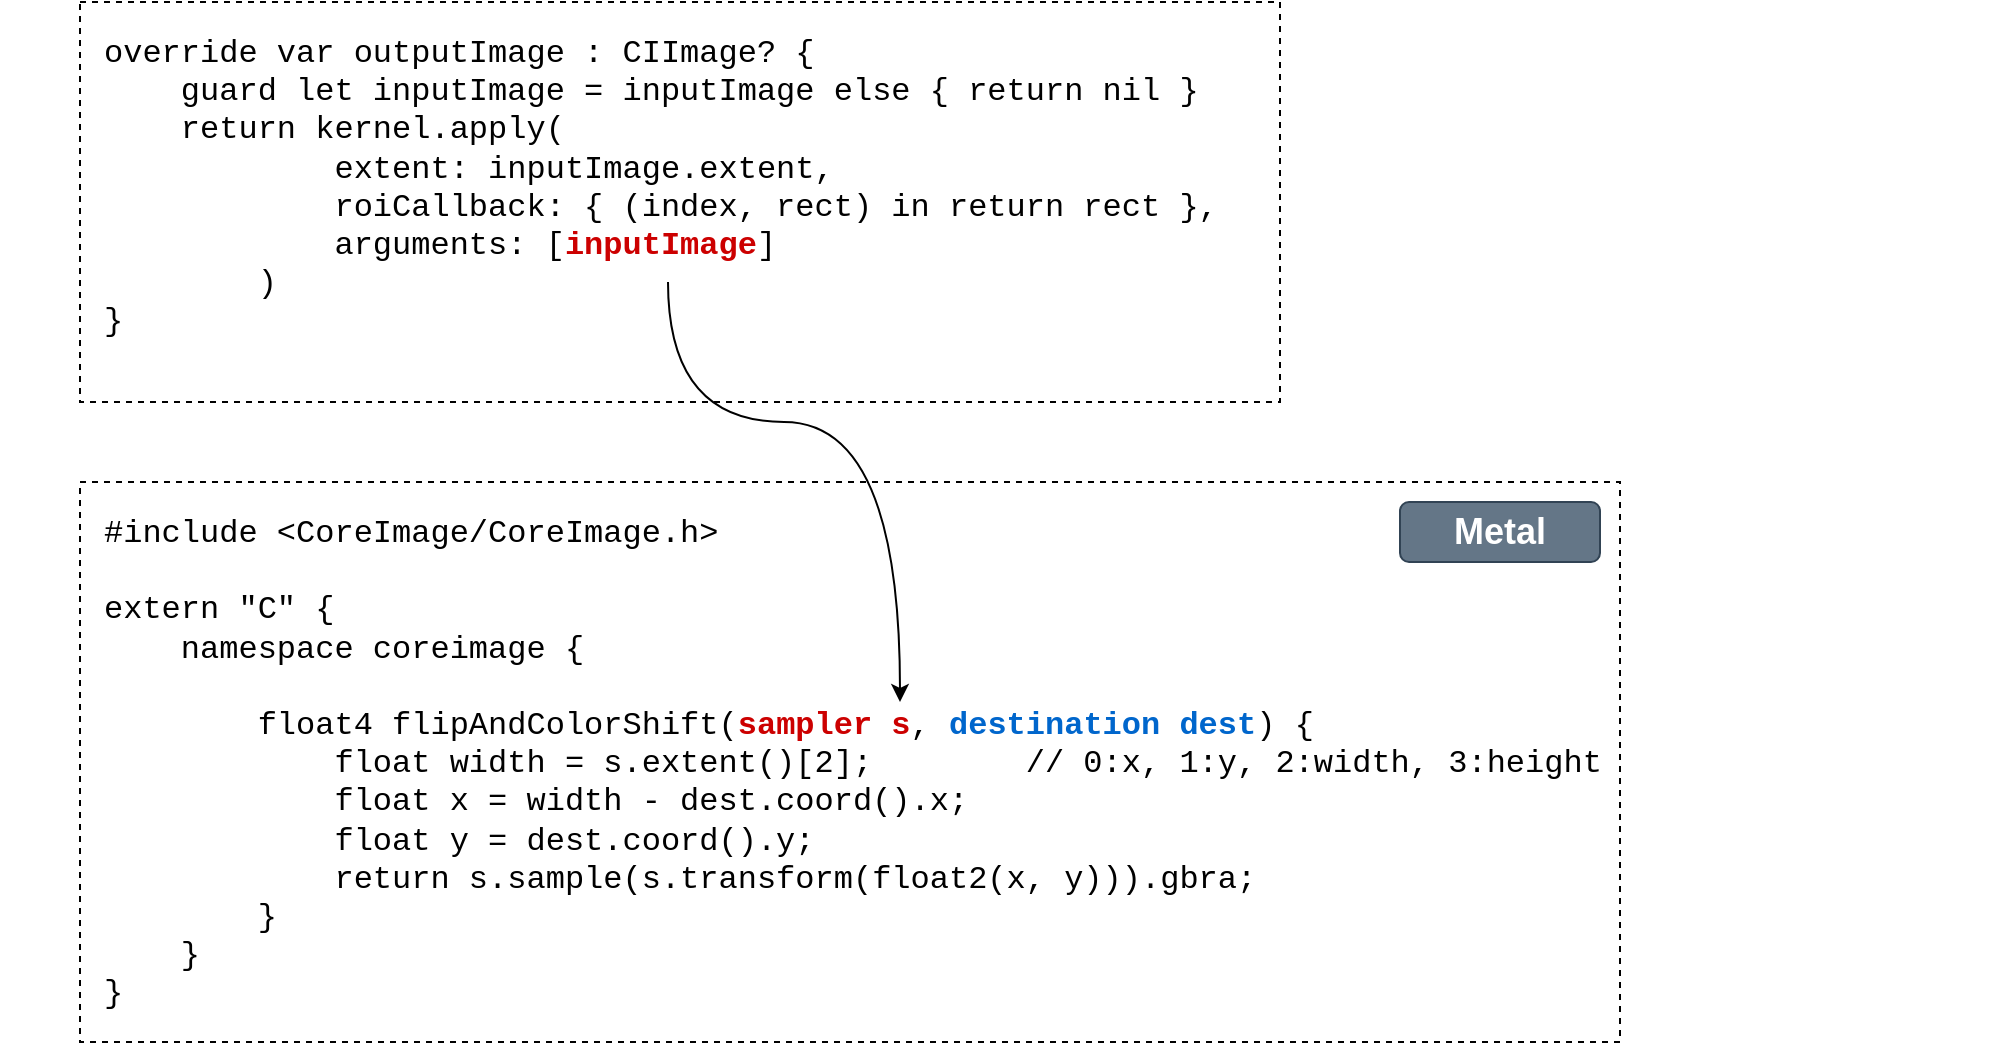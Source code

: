 <mxfile version="21.1.2" type="device">
  <diagram name="ページ1" id="mtlcL68E5AI3Iho4TW-G">
    <mxGraphModel dx="1418" dy="775" grid="1" gridSize="10" guides="1" tooltips="1" connect="1" arrows="1" fold="1" page="1" pageScale="1" pageWidth="1169" pageHeight="827" math="0" shadow="0">
      <root>
        <mxCell id="0" />
        <mxCell id="1" parent="0" />
        <mxCell id="KAQtkf__qkeMkCeF72tE-1" value="" style="rounded=0;whiteSpace=wrap;html=1;fillColor=none;strokeColor=none;" vertex="1" parent="1">
          <mxGeometry width="40" height="40" as="geometry" />
        </mxCell>
        <mxCell id="KAQtkf__qkeMkCeF72tE-2" value="" style="rounded=0;whiteSpace=wrap;html=1;fillColor=none;strokeColor=none;" vertex="1" parent="1">
          <mxGeometry x="960" width="40" height="40" as="geometry" />
        </mxCell>
        <mxCell id="KAQtkf__qkeMkCeF72tE-3" value="&lt;div&gt;&lt;div&gt;override var outputImage : CIImage? {&lt;/div&gt;&lt;div&gt;&amp;nbsp; &amp;nbsp; guard let inputImage = inputImage else { return nil }&lt;span style=&quot;&quot;&gt;&lt;/span&gt;&lt;/div&gt;&lt;div&gt;&lt;span style=&quot;&quot;&gt;&lt;span style=&quot;&quot;&gt;&lt;span style=&quot;white-space: pre;&quot;&gt;&amp;nbsp;&amp;nbsp;&amp;nbsp;&amp;nbsp;&lt;/span&gt;&lt;/span&gt;return kernel.apply(&lt;/span&gt;&lt;/div&gt;&lt;div&gt;&lt;span style=&quot;&quot;&gt;&lt;span style=&quot;&quot;&gt;&lt;span style=&quot;white-space: pre;&quot;&gt;&amp;nbsp;&amp;nbsp;&amp;nbsp;&amp;nbsp;&lt;/span&gt;&lt;span style=&quot;white-space: pre;&quot;&gt;&amp;nbsp;&amp;nbsp;&amp;nbsp;&amp;nbsp;&lt;/span&gt;&lt;span style=&quot;white-space: pre;&quot;&gt;&amp;nbsp;&amp;nbsp;&amp;nbsp;&amp;nbsp;&lt;/span&gt;&lt;/span&gt;extent: inputImage.extent,&lt;/span&gt;&lt;/div&gt;&lt;div&gt;&lt;span style=&quot;&quot;&gt;&lt;span style=&quot;&quot;&gt;&lt;span style=&quot;white-space: pre;&quot;&gt;&amp;nbsp;&amp;nbsp;&amp;nbsp;&amp;nbsp;&lt;/span&gt;&lt;span style=&quot;white-space: pre;&quot;&gt;&amp;nbsp;&amp;nbsp;&amp;nbsp;&amp;nbsp;&lt;/span&gt;&lt;span style=&quot;white-space: pre;&quot;&gt;&amp;nbsp;&amp;nbsp;&amp;nbsp;&amp;nbsp;&lt;/span&gt;&lt;/span&gt;roiCallback: { (index, rect) in return rect },&lt;/span&gt;&lt;/div&gt;&lt;div&gt;&lt;span style=&quot;&quot;&gt;&lt;span style=&quot;white-space: pre;&quot;&gt;&amp;nbsp;&amp;nbsp;&amp;nbsp;&amp;nbsp;&lt;/span&gt;&lt;span style=&quot;white-space: pre;&quot;&gt;&amp;nbsp;&amp;nbsp;&amp;nbsp;&amp;nbsp;&lt;/span&gt;&lt;span style=&quot;white-space: pre;&quot;&gt;&amp;nbsp;&amp;nbsp;&amp;nbsp;&amp;nbsp;&lt;/span&gt;&lt;/span&gt;arguments: [&lt;b&gt;&lt;font color=&quot;#cc0000&quot;&gt;inputImage&lt;/font&gt;&lt;/b&gt;]&lt;/div&gt;&lt;div&gt;&lt;span style=&quot;&quot;&gt;&lt;span style=&quot;&quot;&gt;&lt;span style=&quot;white-space: pre;&quot;&gt;&amp;nbsp;&amp;nbsp;&amp;nbsp;&amp;nbsp;&lt;/span&gt;&lt;span style=&quot;white-space: pre;&quot;&gt;&amp;nbsp;&amp;nbsp;&amp;nbsp;&amp;nbsp;&lt;/span&gt;&lt;/span&gt;)&lt;/span&gt;&lt;/div&gt;&lt;div&gt;}&lt;/div&gt;&lt;/div&gt;" style="rounded=0;whiteSpace=wrap;html=1;align=left;fontSize=16;fontFamily=Courier New;verticalAlign=top;spacingLeft=10;spacingTop=10;dashed=1;" vertex="1" parent="1">
          <mxGeometry x="40" width="600" height="200" as="geometry" />
        </mxCell>
        <mxCell id="KAQtkf__qkeMkCeF72tE-4" value="&lt;div style=&quot;&quot;&gt;&lt;div style=&quot;&quot;&gt;&lt;div&gt;#include &amp;lt;CoreImage/CoreImage.h&amp;gt;&lt;/div&gt;&lt;div&gt;&lt;br&gt;&lt;/div&gt;&lt;div&gt;extern &quot;C&quot; {&lt;/div&gt;&lt;div&gt;&amp;nbsp; &amp;nbsp; namespace coreimage {&lt;/div&gt;&lt;div&gt;&lt;br&gt;&lt;/div&gt;&lt;div&gt;&amp;nbsp; &amp;nbsp; &amp;nbsp; &amp;nbsp; float4 flipAndColorShift(&lt;b&gt;&lt;font color=&quot;#cc0000&quot;&gt;sampler s&lt;/font&gt;&lt;/b&gt;, &lt;font color=&quot;#0066cc&quot;&gt;&lt;b&gt;destination dest&lt;/b&gt;&lt;/font&gt;) {&lt;/div&gt;&lt;div&gt;&amp;nbsp; &amp;nbsp; &amp;nbsp; &amp;nbsp; &amp;nbsp; &amp;nbsp; float width = s.extent()[2];&amp;nbsp; &amp;nbsp; &amp;nbsp; &amp;nbsp; // 0:x, 1:y, 2:width, 3:height&lt;/div&gt;&lt;div&gt;&amp;nbsp; &amp;nbsp; &amp;nbsp; &amp;nbsp; &amp;nbsp; &amp;nbsp; float x = width - dest.coord().x;&lt;/div&gt;&lt;div&gt;&amp;nbsp; &amp;nbsp; &amp;nbsp; &amp;nbsp; &amp;nbsp; &amp;nbsp; float y = dest.coord().y;&lt;/div&gt;&lt;div&gt;&amp;nbsp; &amp;nbsp; &amp;nbsp; &amp;nbsp; &amp;nbsp; &amp;nbsp; return s.sample(s.transform(float2(x, y))).gbra;&lt;/div&gt;&lt;div&gt;&amp;nbsp; &amp;nbsp; &amp;nbsp; &amp;nbsp; }&lt;/div&gt;&lt;div&gt;&amp;nbsp; &amp;nbsp; }&lt;/div&gt;&lt;div&gt;}&lt;/div&gt;&lt;div&gt;&lt;br&gt;&lt;/div&gt;&lt;/div&gt;&lt;/div&gt;" style="rounded=0;whiteSpace=wrap;html=1;align=left;horizontal=1;verticalAlign=top;fontSize=16;fontFamily=Courier New;spacingLeft=10;spacingTop=10;dashed=1;" vertex="1" parent="1">
          <mxGeometry x="40" y="240" width="770" height="280" as="geometry" />
        </mxCell>
        <mxCell id="KAQtkf__qkeMkCeF72tE-5" style="edgeStyle=orthogonalEdgeStyle;rounded=0;orthogonalLoop=1;jettySize=auto;html=1;entryX=0.5;entryY=0;entryDx=0;entryDy=0;curved=1;" edge="1" parent="1" source="KAQtkf__qkeMkCeF72tE-6" target="KAQtkf__qkeMkCeF72tE-7">
          <mxGeometry relative="1" as="geometry">
            <Array as="points">
              <mxPoint x="334" y="210" />
              <mxPoint x="450" y="210" />
            </Array>
          </mxGeometry>
        </mxCell>
        <mxCell id="KAQtkf__qkeMkCeF72tE-6" value="" style="rounded=0;whiteSpace=wrap;html=1;strokeColor=none;fillColor=none;" vertex="1" parent="1">
          <mxGeometry x="324" y="120" width="20" height="20" as="geometry" />
        </mxCell>
        <mxCell id="KAQtkf__qkeMkCeF72tE-7" value="" style="rounded=0;whiteSpace=wrap;html=1;strokeColor=none;fillColor=none;" vertex="1" parent="1">
          <mxGeometry x="440" y="350" width="20" height="20" as="geometry" />
        </mxCell>
        <mxCell id="KAQtkf__qkeMkCeF72tE-8" value="Metal" style="rounded=1;whiteSpace=wrap;html=1;fontStyle=1;fontSize=18;fillColor=#647687;fontColor=#ffffff;strokeColor=#314354;" vertex="1" parent="1">
          <mxGeometry x="700" y="250" width="100" height="30" as="geometry" />
        </mxCell>
      </root>
    </mxGraphModel>
  </diagram>
</mxfile>
